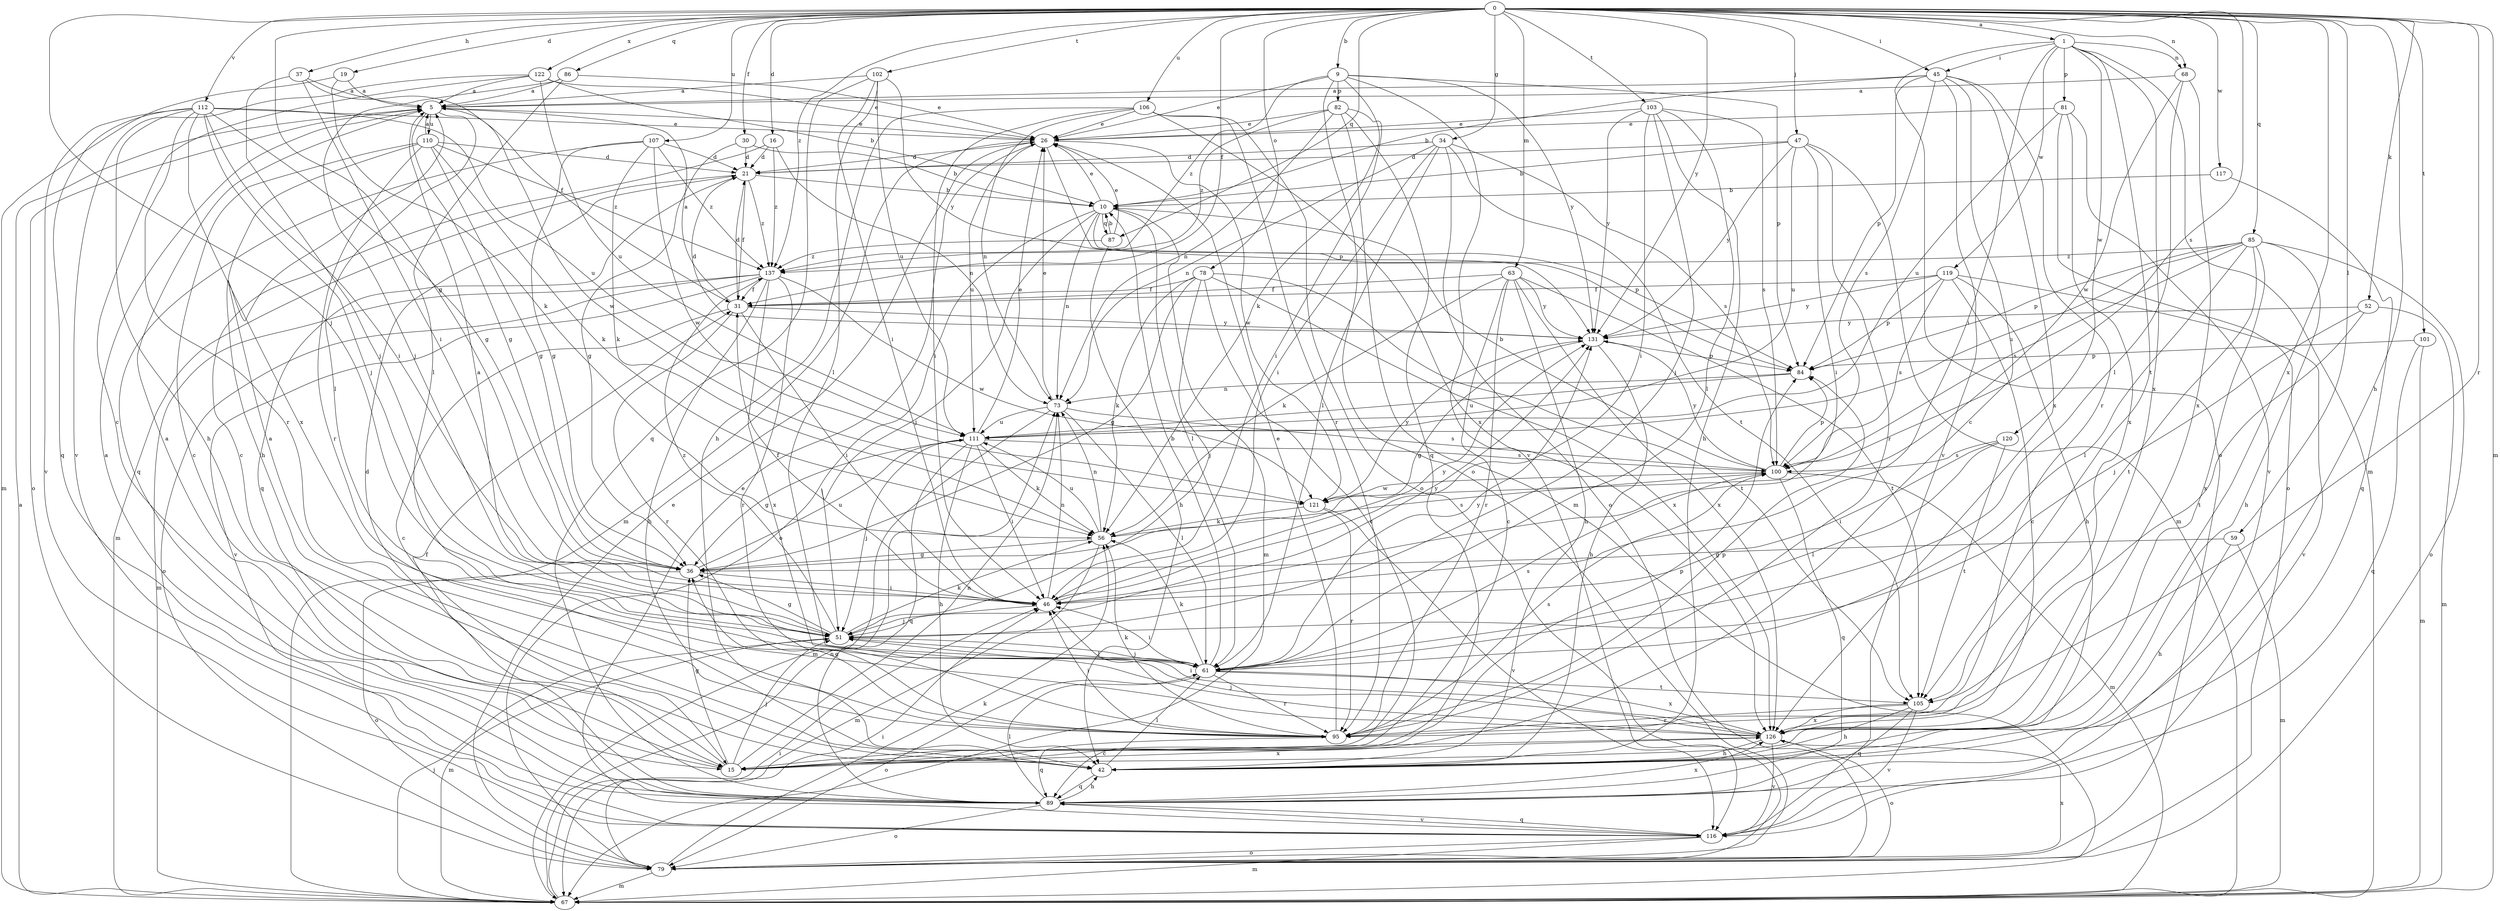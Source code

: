 strict digraph  {
0;
1;
5;
9;
10;
15;
16;
19;
21;
26;
30;
31;
34;
36;
37;
42;
45;
46;
47;
51;
52;
56;
59;
61;
63;
67;
68;
73;
78;
79;
81;
82;
84;
85;
86;
87;
89;
95;
100;
101;
102;
103;
105;
106;
107;
110;
111;
112;
116;
117;
119;
120;
121;
122;
126;
131;
137;
0 -> 1  [label=a];
0 -> 9  [label=b];
0 -> 16  [label=d];
0 -> 19  [label=d];
0 -> 30  [label=f];
0 -> 31  [label=f];
0 -> 34  [label=g];
0 -> 36  [label=g];
0 -> 37  [label=h];
0 -> 42  [label=h];
0 -> 45  [label=i];
0 -> 47  [label=j];
0 -> 51  [label=j];
0 -> 52  [label=k];
0 -> 59  [label=l];
0 -> 63  [label=m];
0 -> 67  [label=m];
0 -> 68  [label=n];
0 -> 78  [label=o];
0 -> 85  [label=q];
0 -> 86  [label=q];
0 -> 87  [label=q];
0 -> 95  [label=r];
0 -> 100  [label=s];
0 -> 101  [label=t];
0 -> 102  [label=t];
0 -> 103  [label=t];
0 -> 106  [label=u];
0 -> 107  [label=u];
0 -> 112  [label=v];
0 -> 117  [label=w];
0 -> 122  [label=x];
0 -> 126  [label=x];
0 -> 131  [label=y];
0 -> 137  [label=z];
1 -> 45  [label=i];
1 -> 46  [label=i];
1 -> 67  [label=m];
1 -> 68  [label=n];
1 -> 79  [label=o];
1 -> 81  [label=p];
1 -> 105  [label=t];
1 -> 119  [label=w];
1 -> 120  [label=w];
1 -> 126  [label=x];
5 -> 26  [label=e];
5 -> 36  [label=g];
5 -> 61  [label=l];
5 -> 79  [label=o];
5 -> 110  [label=u];
5 -> 121  [label=w];
9 -> 26  [label=e];
9 -> 56  [label=k];
9 -> 79  [label=o];
9 -> 82  [label=p];
9 -> 84  [label=p];
9 -> 116  [label=v];
9 -> 131  [label=y];
9 -> 137  [label=z];
10 -> 26  [label=e];
10 -> 51  [label=j];
10 -> 61  [label=l];
10 -> 67  [label=m];
10 -> 73  [label=n];
10 -> 79  [label=o];
10 -> 84  [label=p];
10 -> 87  [label=q];
15 -> 5  [label=a];
15 -> 21  [label=d];
15 -> 36  [label=g];
15 -> 51  [label=j];
15 -> 73  [label=n];
15 -> 84  [label=p];
15 -> 126  [label=x];
16 -> 15  [label=c];
16 -> 21  [label=d];
16 -> 73  [label=n];
16 -> 137  [label=z];
19 -> 5  [label=a];
19 -> 56  [label=k];
19 -> 67  [label=m];
21 -> 10  [label=b];
21 -> 31  [label=f];
21 -> 67  [label=m];
21 -> 89  [label=q];
21 -> 137  [label=z];
26 -> 21  [label=d];
26 -> 67  [label=m];
26 -> 84  [label=p];
26 -> 111  [label=u];
26 -> 121  [label=w];
30 -> 10  [label=b];
30 -> 21  [label=d];
30 -> 36  [label=g];
31 -> 5  [label=a];
31 -> 15  [label=c];
31 -> 21  [label=d];
31 -> 46  [label=i];
31 -> 95  [label=r];
31 -> 131  [label=y];
34 -> 21  [label=d];
34 -> 46  [label=i];
34 -> 61  [label=l];
34 -> 73  [label=n];
34 -> 79  [label=o];
34 -> 100  [label=s];
34 -> 105  [label=t];
36 -> 46  [label=i];
36 -> 79  [label=o];
36 -> 111  [label=u];
37 -> 5  [label=a];
37 -> 31  [label=f];
37 -> 46  [label=i];
37 -> 51  [label=j];
42 -> 5  [label=a];
42 -> 61  [label=l];
42 -> 89  [label=q];
45 -> 5  [label=a];
45 -> 10  [label=b];
45 -> 15  [label=c];
45 -> 84  [label=p];
45 -> 95  [label=r];
45 -> 100  [label=s];
45 -> 116  [label=v];
45 -> 126  [label=x];
46 -> 31  [label=f];
46 -> 51  [label=j];
46 -> 73  [label=n];
46 -> 131  [label=y];
47 -> 10  [label=b];
47 -> 21  [label=d];
47 -> 46  [label=i];
47 -> 67  [label=m];
47 -> 95  [label=r];
47 -> 111  [label=u];
47 -> 131  [label=y];
51 -> 5  [label=a];
51 -> 36  [label=g];
51 -> 56  [label=k];
51 -> 61  [label=l];
51 -> 67  [label=m];
51 -> 131  [label=y];
51 -> 137  [label=z];
52 -> 51  [label=j];
52 -> 67  [label=m];
52 -> 105  [label=t];
52 -> 131  [label=y];
56 -> 36  [label=g];
56 -> 67  [label=m];
56 -> 73  [label=n];
56 -> 100  [label=s];
56 -> 111  [label=u];
59 -> 36  [label=g];
59 -> 42  [label=h];
59 -> 67  [label=m];
61 -> 10  [label=b];
61 -> 46  [label=i];
61 -> 51  [label=j];
61 -> 56  [label=k];
61 -> 79  [label=o];
61 -> 95  [label=r];
61 -> 100  [label=s];
61 -> 105  [label=t];
61 -> 126  [label=x];
61 -> 131  [label=y];
63 -> 15  [label=c];
63 -> 31  [label=f];
63 -> 42  [label=h];
63 -> 56  [label=k];
63 -> 95  [label=r];
63 -> 105  [label=t];
63 -> 126  [label=x];
63 -> 131  [label=y];
67 -> 5  [label=a];
67 -> 46  [label=i];
67 -> 51  [label=j];
67 -> 73  [label=n];
68 -> 5  [label=a];
68 -> 61  [label=l];
68 -> 121  [label=w];
68 -> 126  [label=x];
73 -> 26  [label=e];
73 -> 61  [label=l];
73 -> 67  [label=m];
73 -> 100  [label=s];
73 -> 111  [label=u];
78 -> 15  [label=c];
78 -> 31  [label=f];
78 -> 36  [label=g];
78 -> 51  [label=j];
78 -> 56  [label=k];
78 -> 105  [label=t];
78 -> 126  [label=x];
79 -> 26  [label=e];
79 -> 46  [label=i];
79 -> 56  [label=k];
79 -> 67  [label=m];
79 -> 126  [label=x];
81 -> 26  [label=e];
81 -> 79  [label=o];
81 -> 111  [label=u];
81 -> 116  [label=v];
81 -> 126  [label=x];
82 -> 26  [label=e];
82 -> 46  [label=i];
82 -> 67  [label=m];
82 -> 73  [label=n];
82 -> 89  [label=q];
82 -> 137  [label=z];
84 -> 73  [label=n];
84 -> 111  [label=u];
85 -> 42  [label=h];
85 -> 61  [label=l];
85 -> 79  [label=o];
85 -> 84  [label=p];
85 -> 100  [label=s];
85 -> 105  [label=t];
85 -> 111  [label=u];
85 -> 126  [label=x];
85 -> 137  [label=z];
86 -> 5  [label=a];
86 -> 26  [label=e];
86 -> 51  [label=j];
86 -> 61  [label=l];
87 -> 10  [label=b];
87 -> 26  [label=e];
87 -> 42  [label=h];
87 -> 137  [label=z];
89 -> 5  [label=a];
89 -> 31  [label=f];
89 -> 42  [label=h];
89 -> 61  [label=l];
89 -> 79  [label=o];
89 -> 116  [label=v];
89 -> 126  [label=x];
95 -> 26  [label=e];
95 -> 36  [label=g];
95 -> 46  [label=i];
95 -> 56  [label=k];
95 -> 84  [label=p];
95 -> 89  [label=q];
95 -> 100  [label=s];
100 -> 10  [label=b];
100 -> 67  [label=m];
100 -> 84  [label=p];
100 -> 89  [label=q];
100 -> 121  [label=w];
100 -> 131  [label=y];
101 -> 67  [label=m];
101 -> 84  [label=p];
101 -> 89  [label=q];
102 -> 5  [label=a];
102 -> 46  [label=i];
102 -> 61  [label=l];
102 -> 89  [label=q];
102 -> 111  [label=u];
102 -> 131  [label=y];
103 -> 26  [label=e];
103 -> 42  [label=h];
103 -> 46  [label=i];
103 -> 51  [label=j];
103 -> 61  [label=l];
103 -> 100  [label=s];
103 -> 131  [label=y];
105 -> 42  [label=h];
105 -> 89  [label=q];
105 -> 95  [label=r];
105 -> 116  [label=v];
105 -> 126  [label=x];
106 -> 26  [label=e];
106 -> 42  [label=h];
106 -> 46  [label=i];
106 -> 73  [label=n];
106 -> 79  [label=o];
106 -> 95  [label=r];
106 -> 126  [label=x];
107 -> 21  [label=d];
107 -> 36  [label=g];
107 -> 56  [label=k];
107 -> 89  [label=q];
107 -> 121  [label=w];
107 -> 137  [label=z];
110 -> 5  [label=a];
110 -> 15  [label=c];
110 -> 21  [label=d];
110 -> 36  [label=g];
110 -> 42  [label=h];
110 -> 56  [label=k];
110 -> 95  [label=r];
110 -> 137  [label=z];
111 -> 26  [label=e];
111 -> 36  [label=g];
111 -> 42  [label=h];
111 -> 46  [label=i];
111 -> 51  [label=j];
111 -> 56  [label=k];
111 -> 89  [label=q];
111 -> 100  [label=s];
112 -> 26  [label=e];
112 -> 36  [label=g];
112 -> 42  [label=h];
112 -> 46  [label=i];
112 -> 51  [label=j];
112 -> 89  [label=q];
112 -> 95  [label=r];
112 -> 111  [label=u];
112 -> 116  [label=v];
112 -> 126  [label=x];
116 -> 26  [label=e];
116 -> 67  [label=m];
116 -> 79  [label=o];
116 -> 89  [label=q];
117 -> 10  [label=b];
117 -> 89  [label=q];
119 -> 15  [label=c];
119 -> 31  [label=f];
119 -> 42  [label=h];
119 -> 84  [label=p];
119 -> 100  [label=s];
119 -> 116  [label=v];
119 -> 131  [label=y];
120 -> 46  [label=i];
120 -> 61  [label=l];
120 -> 100  [label=s];
120 -> 105  [label=t];
121 -> 56  [label=k];
121 -> 95  [label=r];
121 -> 116  [label=v];
121 -> 131  [label=y];
122 -> 5  [label=a];
122 -> 10  [label=b];
122 -> 15  [label=c];
122 -> 26  [label=e];
122 -> 111  [label=u];
122 -> 116  [label=v];
126 -> 15  [label=c];
126 -> 42  [label=h];
126 -> 46  [label=i];
126 -> 51  [label=j];
126 -> 79  [label=o];
126 -> 116  [label=v];
131 -> 21  [label=d];
131 -> 36  [label=g];
131 -> 42  [label=h];
131 -> 84  [label=p];
137 -> 31  [label=f];
137 -> 42  [label=h];
137 -> 67  [label=m];
137 -> 79  [label=o];
137 -> 95  [label=r];
137 -> 116  [label=v];
137 -> 121  [label=w];
137 -> 126  [label=x];
}

